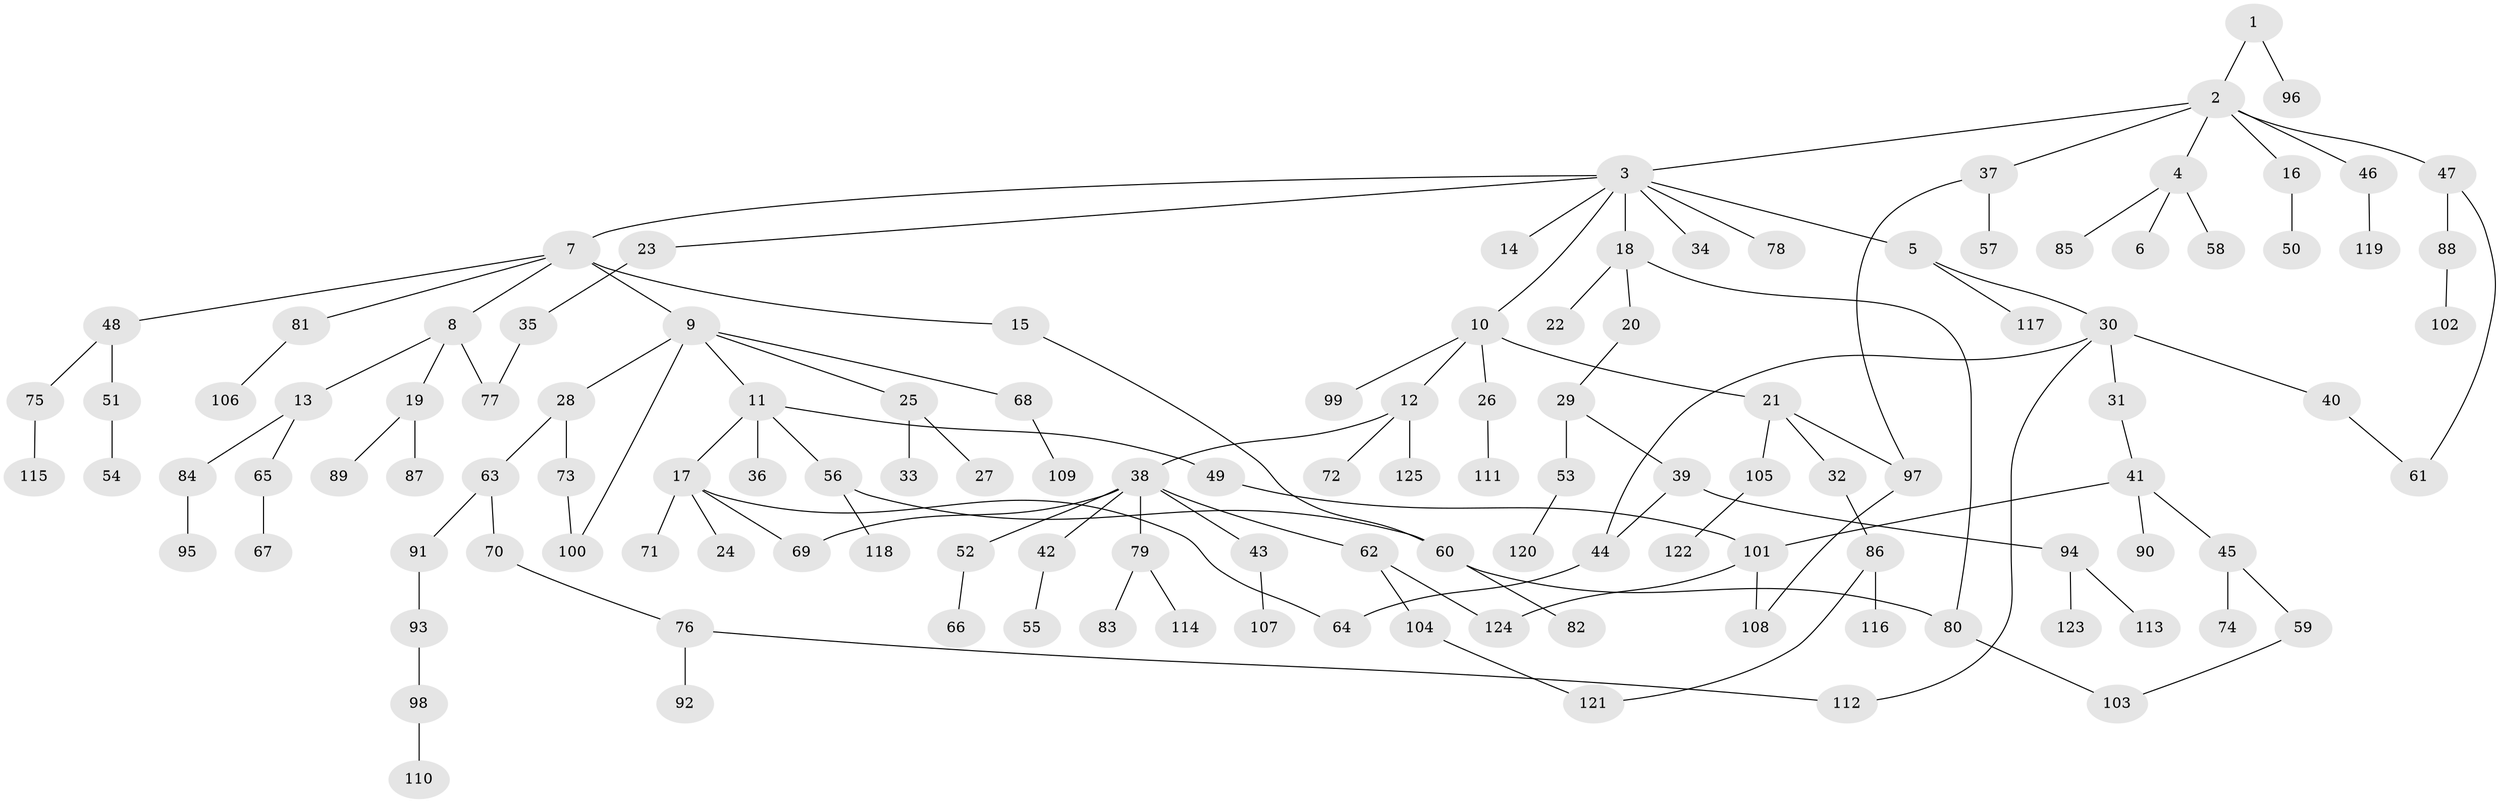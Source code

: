 // Generated by graph-tools (version 1.1) at 2025/25/03/09/25 03:25:34]
// undirected, 125 vertices, 139 edges
graph export_dot {
graph [start="1"]
  node [color=gray90,style=filled];
  1;
  2;
  3;
  4;
  5;
  6;
  7;
  8;
  9;
  10;
  11;
  12;
  13;
  14;
  15;
  16;
  17;
  18;
  19;
  20;
  21;
  22;
  23;
  24;
  25;
  26;
  27;
  28;
  29;
  30;
  31;
  32;
  33;
  34;
  35;
  36;
  37;
  38;
  39;
  40;
  41;
  42;
  43;
  44;
  45;
  46;
  47;
  48;
  49;
  50;
  51;
  52;
  53;
  54;
  55;
  56;
  57;
  58;
  59;
  60;
  61;
  62;
  63;
  64;
  65;
  66;
  67;
  68;
  69;
  70;
  71;
  72;
  73;
  74;
  75;
  76;
  77;
  78;
  79;
  80;
  81;
  82;
  83;
  84;
  85;
  86;
  87;
  88;
  89;
  90;
  91;
  92;
  93;
  94;
  95;
  96;
  97;
  98;
  99;
  100;
  101;
  102;
  103;
  104;
  105;
  106;
  107;
  108;
  109;
  110;
  111;
  112;
  113;
  114;
  115;
  116;
  117;
  118;
  119;
  120;
  121;
  122;
  123;
  124;
  125;
  1 -- 2;
  1 -- 96;
  2 -- 3;
  2 -- 4;
  2 -- 16;
  2 -- 37;
  2 -- 46;
  2 -- 47;
  3 -- 5;
  3 -- 7;
  3 -- 10;
  3 -- 14;
  3 -- 18;
  3 -- 23;
  3 -- 34;
  3 -- 78;
  4 -- 6;
  4 -- 58;
  4 -- 85;
  5 -- 30;
  5 -- 117;
  7 -- 8;
  7 -- 9;
  7 -- 15;
  7 -- 48;
  7 -- 81;
  8 -- 13;
  8 -- 19;
  8 -- 77;
  9 -- 11;
  9 -- 25;
  9 -- 28;
  9 -- 68;
  9 -- 100;
  10 -- 12;
  10 -- 21;
  10 -- 26;
  10 -- 99;
  11 -- 17;
  11 -- 36;
  11 -- 49;
  11 -- 56;
  12 -- 38;
  12 -- 72;
  12 -- 125;
  13 -- 65;
  13 -- 84;
  15 -- 60;
  16 -- 50;
  17 -- 24;
  17 -- 71;
  17 -- 64;
  17 -- 69;
  18 -- 20;
  18 -- 22;
  18 -- 80;
  19 -- 87;
  19 -- 89;
  20 -- 29;
  21 -- 32;
  21 -- 105;
  21 -- 97;
  23 -- 35;
  25 -- 27;
  25 -- 33;
  26 -- 111;
  28 -- 63;
  28 -- 73;
  29 -- 39;
  29 -- 53;
  30 -- 31;
  30 -- 40;
  30 -- 44;
  30 -- 112;
  31 -- 41;
  32 -- 86;
  35 -- 77;
  37 -- 57;
  37 -- 97;
  38 -- 42;
  38 -- 43;
  38 -- 52;
  38 -- 62;
  38 -- 69;
  38 -- 79;
  39 -- 94;
  39 -- 44;
  40 -- 61;
  41 -- 45;
  41 -- 90;
  41 -- 101;
  42 -- 55;
  43 -- 107;
  44 -- 64;
  45 -- 59;
  45 -- 74;
  46 -- 119;
  47 -- 88;
  47 -- 61;
  48 -- 51;
  48 -- 75;
  49 -- 101;
  51 -- 54;
  52 -- 66;
  53 -- 120;
  56 -- 118;
  56 -- 60;
  59 -- 103;
  60 -- 80;
  60 -- 82;
  62 -- 104;
  62 -- 124;
  63 -- 70;
  63 -- 91;
  65 -- 67;
  68 -- 109;
  70 -- 76;
  73 -- 100;
  75 -- 115;
  76 -- 92;
  76 -- 112;
  79 -- 83;
  79 -- 114;
  80 -- 103;
  81 -- 106;
  84 -- 95;
  86 -- 116;
  86 -- 121;
  88 -- 102;
  91 -- 93;
  93 -- 98;
  94 -- 113;
  94 -- 123;
  97 -- 108;
  98 -- 110;
  101 -- 124;
  101 -- 108;
  104 -- 121;
  105 -- 122;
}
